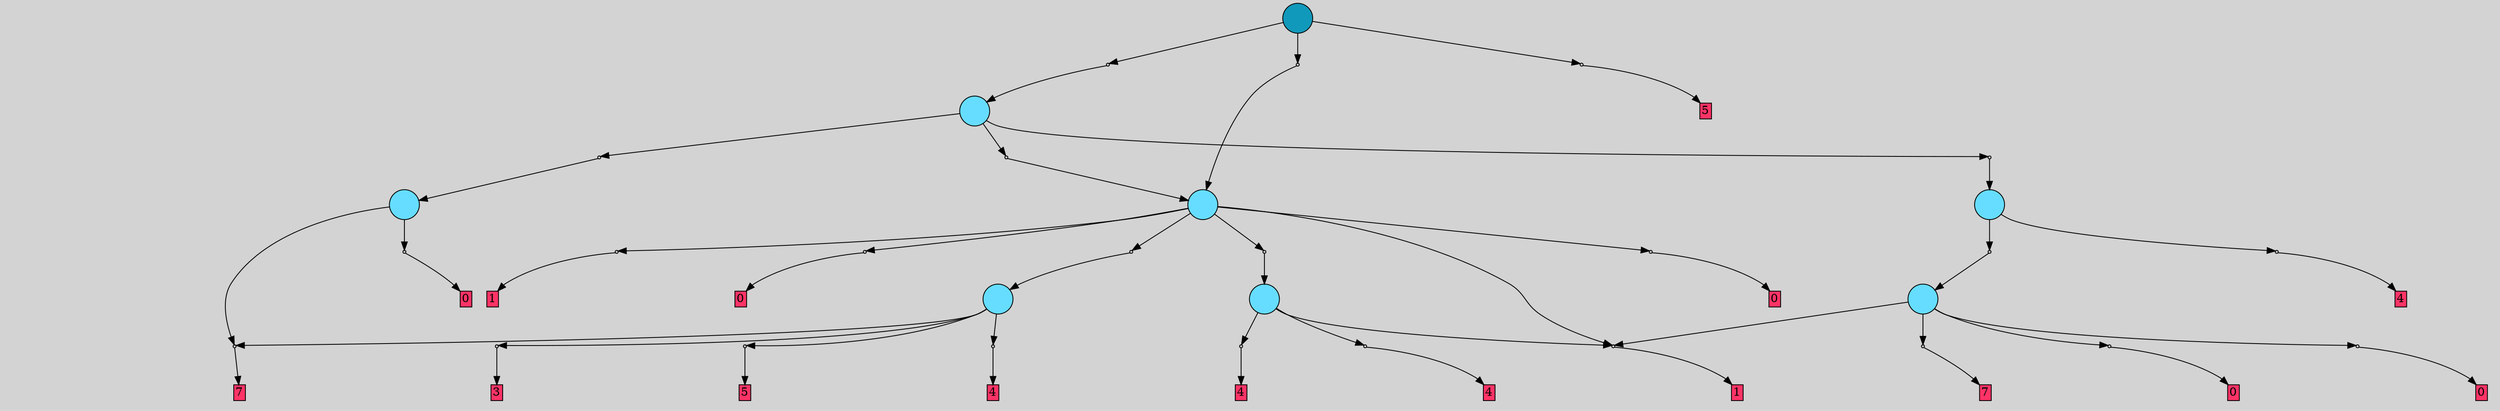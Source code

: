 // File exported with GEGELATI v1.3.1
// On the 2024-04-12 16:06:07
// With the File::TPGGraphDotExporter
digraph{
	graph[pad = "0.212, 0.055" bgcolor = lightgray]
	node[shape=circle style = filled label = ""]
		T0 [fillcolor="#66ddff"]
		T1 [fillcolor="#66ddff"]
		T2 [fillcolor="#66ddff"]
		T3 [fillcolor="#66ddff"]
		T4 [fillcolor="#66ddff"]
		T5 [fillcolor="#66ddff"]
		T6 [fillcolor="#66ddff"]
		T7 [fillcolor="#1199bb"]
		P0 [fillcolor="#cccccc" shape=point] //
		I0 [shape=box style=invis label="0|0&2|5#3|2#0|1#4|4#0|0#2|3&#92;n"]
		P0 -> I0[style=invis]
		A0 [fillcolor="#ff3366" shape=box margin=0.03 width=0 height=0 label="4"]
		T0 -> P0 -> A0
		P1 [fillcolor="#cccccc" shape=point] //
		I1 [shape=box style=invis label="6|0&3|1#3|4#3|6#3|5#3|2#2|2&#92;n"]
		P1 -> I1[style=invis]
		A1 [fillcolor="#ff3366" shape=box margin=0.03 width=0 height=0 label="7"]
		T0 -> P1 -> A1
		P2 [fillcolor="#cccccc" shape=point] //
		I2 [shape=box style=invis label="1|0&3|4#1|4#0|1#2|3#3|5#3|5&#92;n"]
		P2 -> I2[style=invis]
		A2 [fillcolor="#ff3366" shape=box margin=0.03 width=0 height=0 label="3"]
		T0 -> P2 -> A2
		P3 [fillcolor="#cccccc" shape=point] //
		I3 [shape=box style=invis label="4|0&3|6#4|7#0|1#4|4#1|2#4|4&#92;n"]
		P3 -> I3[style=invis]
		A3 [fillcolor="#ff3366" shape=box margin=0.03 width=0 height=0 label="5"]
		T0 -> P3 -> A3
		P4 [fillcolor="#cccccc" shape=point] //
		I4 [shape=box style=invis label="8|0&3|4#4|3#3|7#4|3#0|4#3|4&#92;n"]
		P4 -> I4[style=invis]
		A4 [fillcolor="#ff3366" shape=box margin=0.03 width=0 height=0 label="0"]
		T1 -> P4 -> A4
		T1 -> P1
		P5 [fillcolor="#cccccc" shape=point] //
		I5 [shape=box style=invis label="8|0&2|5#1|5#0|0#3|3#4|6#3|4&#92;n"]
		P5 -> I5[style=invis]
		A5 [fillcolor="#ff3366" shape=box margin=0.03 width=0 height=0 label="4"]
		T2 -> P5 -> A5
		P6 [fillcolor="#cccccc" shape=point] //
		I6 [shape=box style=invis label="0|0&4|7#3|1#3|4#2|3#3|2#1|7&#92;n"]
		P6 -> I6[style=invis]
		A6 [fillcolor="#ff3366" shape=box margin=0.03 width=0 height=0 label="4"]
		T2 -> P6 -> A6
		P7 [fillcolor="#cccccc" shape=point] //
		I7 [shape=box style=invis label="6|0&3|1#3|4#3|6#3|5#3|2#2|2&#92;n"]
		P7 -> I7[style=invis]
		A7 [fillcolor="#ff3366" shape=box margin=0.03 width=0 height=0 label="1"]
		T2 -> P7 -> A7
		T3 -> P7
		P8 [fillcolor="#cccccc" shape=point] //
		I8 [shape=box style=invis label="8|0&3|3#4|4#3|7#0|3#0|4#3|4&#92;n"]
		P8 -> I8[style=invis]
		A8 [fillcolor="#ff3366" shape=box margin=0.03 width=0 height=0 label="0"]
		T3 -> P8 -> A8
		P9 [fillcolor="#cccccc" shape=point] //
		I9 [shape=box style=invis label="1|0&2|4#2|4#2|1#3|3#1|4#3|0&#92;n"]
		P9 -> I9[style=invis]
		A9 [fillcolor="#ff3366" shape=box margin=0.03 width=0 height=0 label="7"]
		T3 -> P9 -> A9
		P10 [fillcolor="#cccccc" shape=point] //
		I10 [shape=box style=invis label="8|0&3|4#4|4#3|7#0|3#0|4#3|4&#92;n"]
		P10 -> I10[style=invis]
		A10 [fillcolor="#ff3366" shape=box margin=0.03 width=0 height=0 label="0"]
		T3 -> P10 -> A10
		P11 [fillcolor="#cccccc" shape=point] //
		I11 [shape=box style=invis label="9|0&2|5#2|3#4|1#4|4#4|1#2|7&#92;n"]
		P11 -> I11[style=invis]
		T4 -> P11 -> T3
		P12 [fillcolor="#cccccc" shape=point] //
		I12 [shape=box style=invis label="6|0&3|6#1|0#3|5#4|1#1|3#1|5&#92;n"]
		P12 -> I12[style=invis]
		A11 [fillcolor="#ff3366" shape=box margin=0.03 width=0 height=0 label="4"]
		T4 -> P12 -> A11
		P13 [fillcolor="#cccccc" shape=point] //
		I13 [shape=box style=invis label="2|0&1|3#4|3#0|2#2|1#1|5#2|2&#92;n"]
		P13 -> I13[style=invis]
		T5 -> P13 -> T0
		P14 [fillcolor="#cccccc" shape=point] //
		I14 [shape=box style=invis label="8|0&3|4#4|3#3|7#4|3#0|4#3|4&#92;n"]
		P14 -> I14[style=invis]
		A12 [fillcolor="#ff3366" shape=box margin=0.03 width=0 height=0 label="0"]
		T5 -> P14 -> A12
		P15 [fillcolor="#cccccc" shape=point] //
		I15 [shape=box style=invis label="1|0&0|1#4|6#2|3#3|6#3|7#3|4&#92;n"]
		P15 -> I15[style=invis]
		A13 [fillcolor="#ff3366" shape=box margin=0.03 width=0 height=0 label="1"]
		T5 -> P15 -> A13
		P16 [fillcolor="#cccccc" shape=point] //
		I16 [shape=box style=invis label="6|0&3|0#2|2#1|1#1|6#3|2#0|5&#92;n"]
		P16 -> I16[style=invis]
		T5 -> P16 -> T2
		P17 [fillcolor="#cccccc" shape=point] //
		I17 [shape=box style=invis label="6|3&3|7#0|3#3|0#1|6#4|3#3|1&#92;n1|0&0|3#2|2#4|2#0|6#0|1#3|1&#92;n"]
		P17 -> I17[style=invis]
		A14 [fillcolor="#ff3366" shape=box margin=0.03 width=0 height=0 label="0"]
		T5 -> P17 -> A14
		T5 -> P7
		P18 [fillcolor="#cccccc" shape=point] //
		I18 [shape=box style=invis label="3|4&2|1#2|6#3|4#4|3#2|1#4|1&#92;n8|0&3|4#4|3#3|7#4|3#0|4#3|4&#92;n"]
		P18 -> I18[style=invis]
		T6 -> P18 -> T4
		P19 [fillcolor="#cccccc" shape=point] //
		I19 [shape=box style=invis label="2|0&4|3#3|0#4|6#2|3#4|4#3|0&#92;n"]
		P19 -> I19[style=invis]
		T6 -> P19 -> T1
		P20 [fillcolor="#cccccc" shape=point] //
		I20 [shape=box style=invis label="2|0&1|3#4|3#0|2#2|1#1|3#2|2&#92;n"]
		P20 -> I20[style=invis]
		T6 -> P20 -> T5
		P21 [fillcolor="#cccccc" shape=point] //
		I21 [shape=box style=invis label="8|0&3|0#2|7#4|3#2|7#4|6#1|7&#92;n"]
		P21 -> I21[style=invis]
		T7 -> P21 -> T6
		P22 [fillcolor="#cccccc" shape=point] //
		I22 [shape=box style=invis label="2|0&1|3#3|3#0|2#1|1#1|3#2|2&#92;n"]
		P22 -> I22[style=invis]
		T7 -> P22 -> T5
		P23 [fillcolor="#cccccc" shape=point] //
		I23 [shape=box style=invis label="3|0&3|2#0|7#2|7#0|2#0|4#1|1&#92;n"]
		P23 -> I23[style=invis]
		A15 [fillcolor="#ff3366" shape=box margin=0.03 width=0 height=0 label="5"]
		T7 -> P23 -> A15
		{ rank= same T7 }
}
